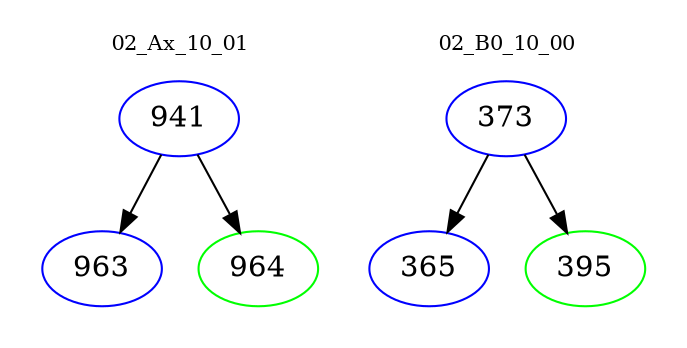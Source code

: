 digraph{
subgraph cluster_0 {
color = white
label = "02_Ax_10_01";
fontsize=10;
T0_941 [label="941", color="blue"]
T0_941 -> T0_963 [color="black"]
T0_963 [label="963", color="blue"]
T0_941 -> T0_964 [color="black"]
T0_964 [label="964", color="green"]
}
subgraph cluster_1 {
color = white
label = "02_B0_10_00";
fontsize=10;
T1_373 [label="373", color="blue"]
T1_373 -> T1_365 [color="black"]
T1_365 [label="365", color="blue"]
T1_373 -> T1_395 [color="black"]
T1_395 [label="395", color="green"]
}
}
